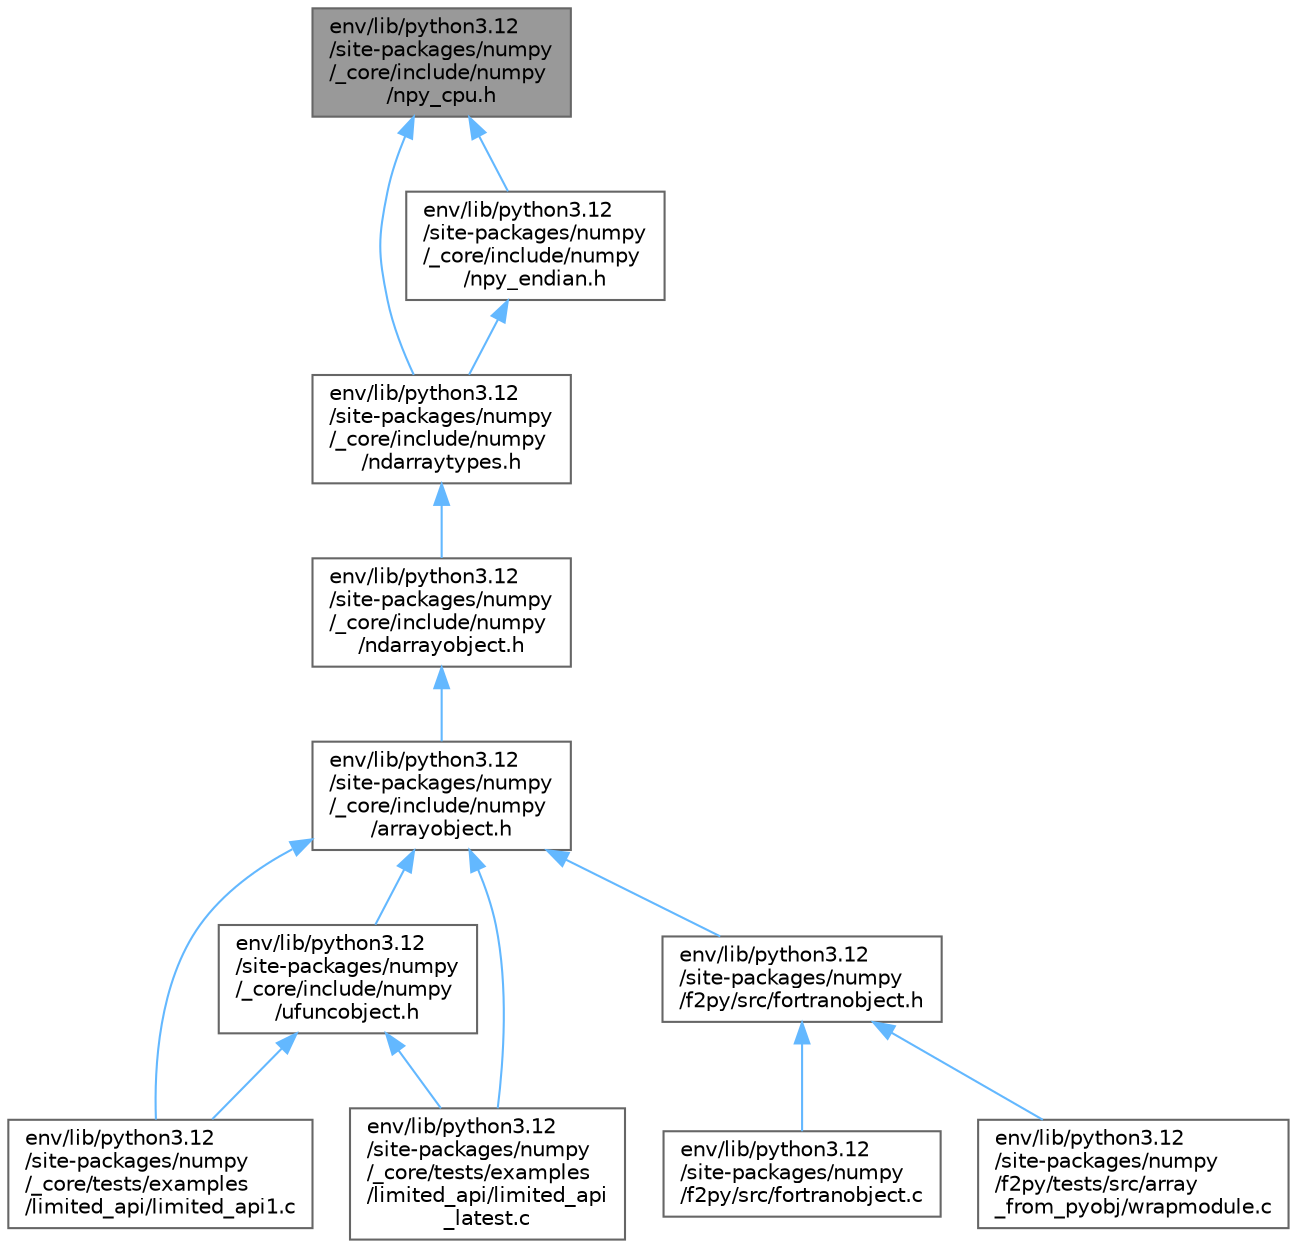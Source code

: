 digraph "env/lib/python3.12/site-packages/numpy/_core/include/numpy/npy_cpu.h"
{
 // LATEX_PDF_SIZE
  bgcolor="transparent";
  edge [fontname=Helvetica,fontsize=10,labelfontname=Helvetica,labelfontsize=10];
  node [fontname=Helvetica,fontsize=10,shape=box,height=0.2,width=0.4];
  Node1 [id="Node000001",label="env/lib/python3.12\l/site-packages/numpy\l/_core/include/numpy\l/npy_cpu.h",height=0.2,width=0.4,color="gray40", fillcolor="grey60", style="filled", fontcolor="black",tooltip=" "];
  Node1 -> Node2 [id="edge14_Node000001_Node000002",dir="back",color="steelblue1",style="solid",tooltip=" "];
  Node2 [id="Node000002",label="env/lib/python3.12\l/site-packages/numpy\l/_core/include/numpy\l/ndarraytypes.h",height=0.2,width=0.4,color="grey40", fillcolor="white", style="filled",URL="$ndarraytypes_8h.html",tooltip=" "];
  Node2 -> Node3 [id="edge15_Node000002_Node000003",dir="back",color="steelblue1",style="solid",tooltip=" "];
  Node3 [id="Node000003",label="env/lib/python3.12\l/site-packages/numpy\l/_core/include/numpy\l/ndarrayobject.h",height=0.2,width=0.4,color="grey40", fillcolor="white", style="filled",URL="$ndarrayobject_8h.html",tooltip=" "];
  Node3 -> Node4 [id="edge16_Node000003_Node000004",dir="back",color="steelblue1",style="solid",tooltip=" "];
  Node4 [id="Node000004",label="env/lib/python3.12\l/site-packages/numpy\l/_core/include/numpy\l/arrayobject.h",height=0.2,width=0.4,color="grey40", fillcolor="white", style="filled",URL="$arrayobject_8h.html",tooltip=" "];
  Node4 -> Node5 [id="edge17_Node000004_Node000005",dir="back",color="steelblue1",style="solid",tooltip=" "];
  Node5 [id="Node000005",label="env/lib/python3.12\l/site-packages/numpy\l/_core/include/numpy\l/ufuncobject.h",height=0.2,width=0.4,color="grey40", fillcolor="white", style="filled",URL="$ufuncobject_8h.html",tooltip=" "];
  Node5 -> Node6 [id="edge18_Node000005_Node000006",dir="back",color="steelblue1",style="solid",tooltip=" "];
  Node6 [id="Node000006",label="env/lib/python3.12\l/site-packages/numpy\l/_core/tests/examples\l/limited_api/limited_api1.c",height=0.2,width=0.4,color="grey40", fillcolor="white", style="filled",URL="$limited__api1_8c.html",tooltip=" "];
  Node5 -> Node7 [id="edge19_Node000005_Node000007",dir="back",color="steelblue1",style="solid",tooltip=" "];
  Node7 [id="Node000007",label="env/lib/python3.12\l/site-packages/numpy\l/_core/tests/examples\l/limited_api/limited_api\l_latest.c",height=0.2,width=0.4,color="grey40", fillcolor="white", style="filled",URL="$limited__api__latest_8c.html",tooltip=" "];
  Node4 -> Node6 [id="edge20_Node000004_Node000006",dir="back",color="steelblue1",style="solid",tooltip=" "];
  Node4 -> Node7 [id="edge21_Node000004_Node000007",dir="back",color="steelblue1",style="solid",tooltip=" "];
  Node4 -> Node8 [id="edge22_Node000004_Node000008",dir="back",color="steelblue1",style="solid",tooltip=" "];
  Node8 [id="Node000008",label="env/lib/python3.12\l/site-packages/numpy\l/f2py/src/fortranobject.h",height=0.2,width=0.4,color="grey40", fillcolor="white", style="filled",URL="$fortranobject_8h.html",tooltip=" "];
  Node8 -> Node9 [id="edge23_Node000008_Node000009",dir="back",color="steelblue1",style="solid",tooltip=" "];
  Node9 [id="Node000009",label="env/lib/python3.12\l/site-packages/numpy\l/f2py/src/fortranobject.c",height=0.2,width=0.4,color="grey40", fillcolor="white", style="filled",URL="$fortranobject_8c.html",tooltip=" "];
  Node8 -> Node10 [id="edge24_Node000008_Node000010",dir="back",color="steelblue1",style="solid",tooltip=" "];
  Node10 [id="Node000010",label="env/lib/python3.12\l/site-packages/numpy\l/f2py/tests/src/array\l_from_pyobj/wrapmodule.c",height=0.2,width=0.4,color="grey40", fillcolor="white", style="filled",URL="$wrapmodule_8c.html",tooltip=" "];
  Node1 -> Node11 [id="edge25_Node000001_Node000011",dir="back",color="steelblue1",style="solid",tooltip=" "];
  Node11 [id="Node000011",label="env/lib/python3.12\l/site-packages/numpy\l/_core/include/numpy\l/npy_endian.h",height=0.2,width=0.4,color="grey40", fillcolor="white", style="filled",URL="$npy__endian_8h.html",tooltip=" "];
  Node11 -> Node2 [id="edge26_Node000011_Node000002",dir="back",color="steelblue1",style="solid",tooltip=" "];
}

